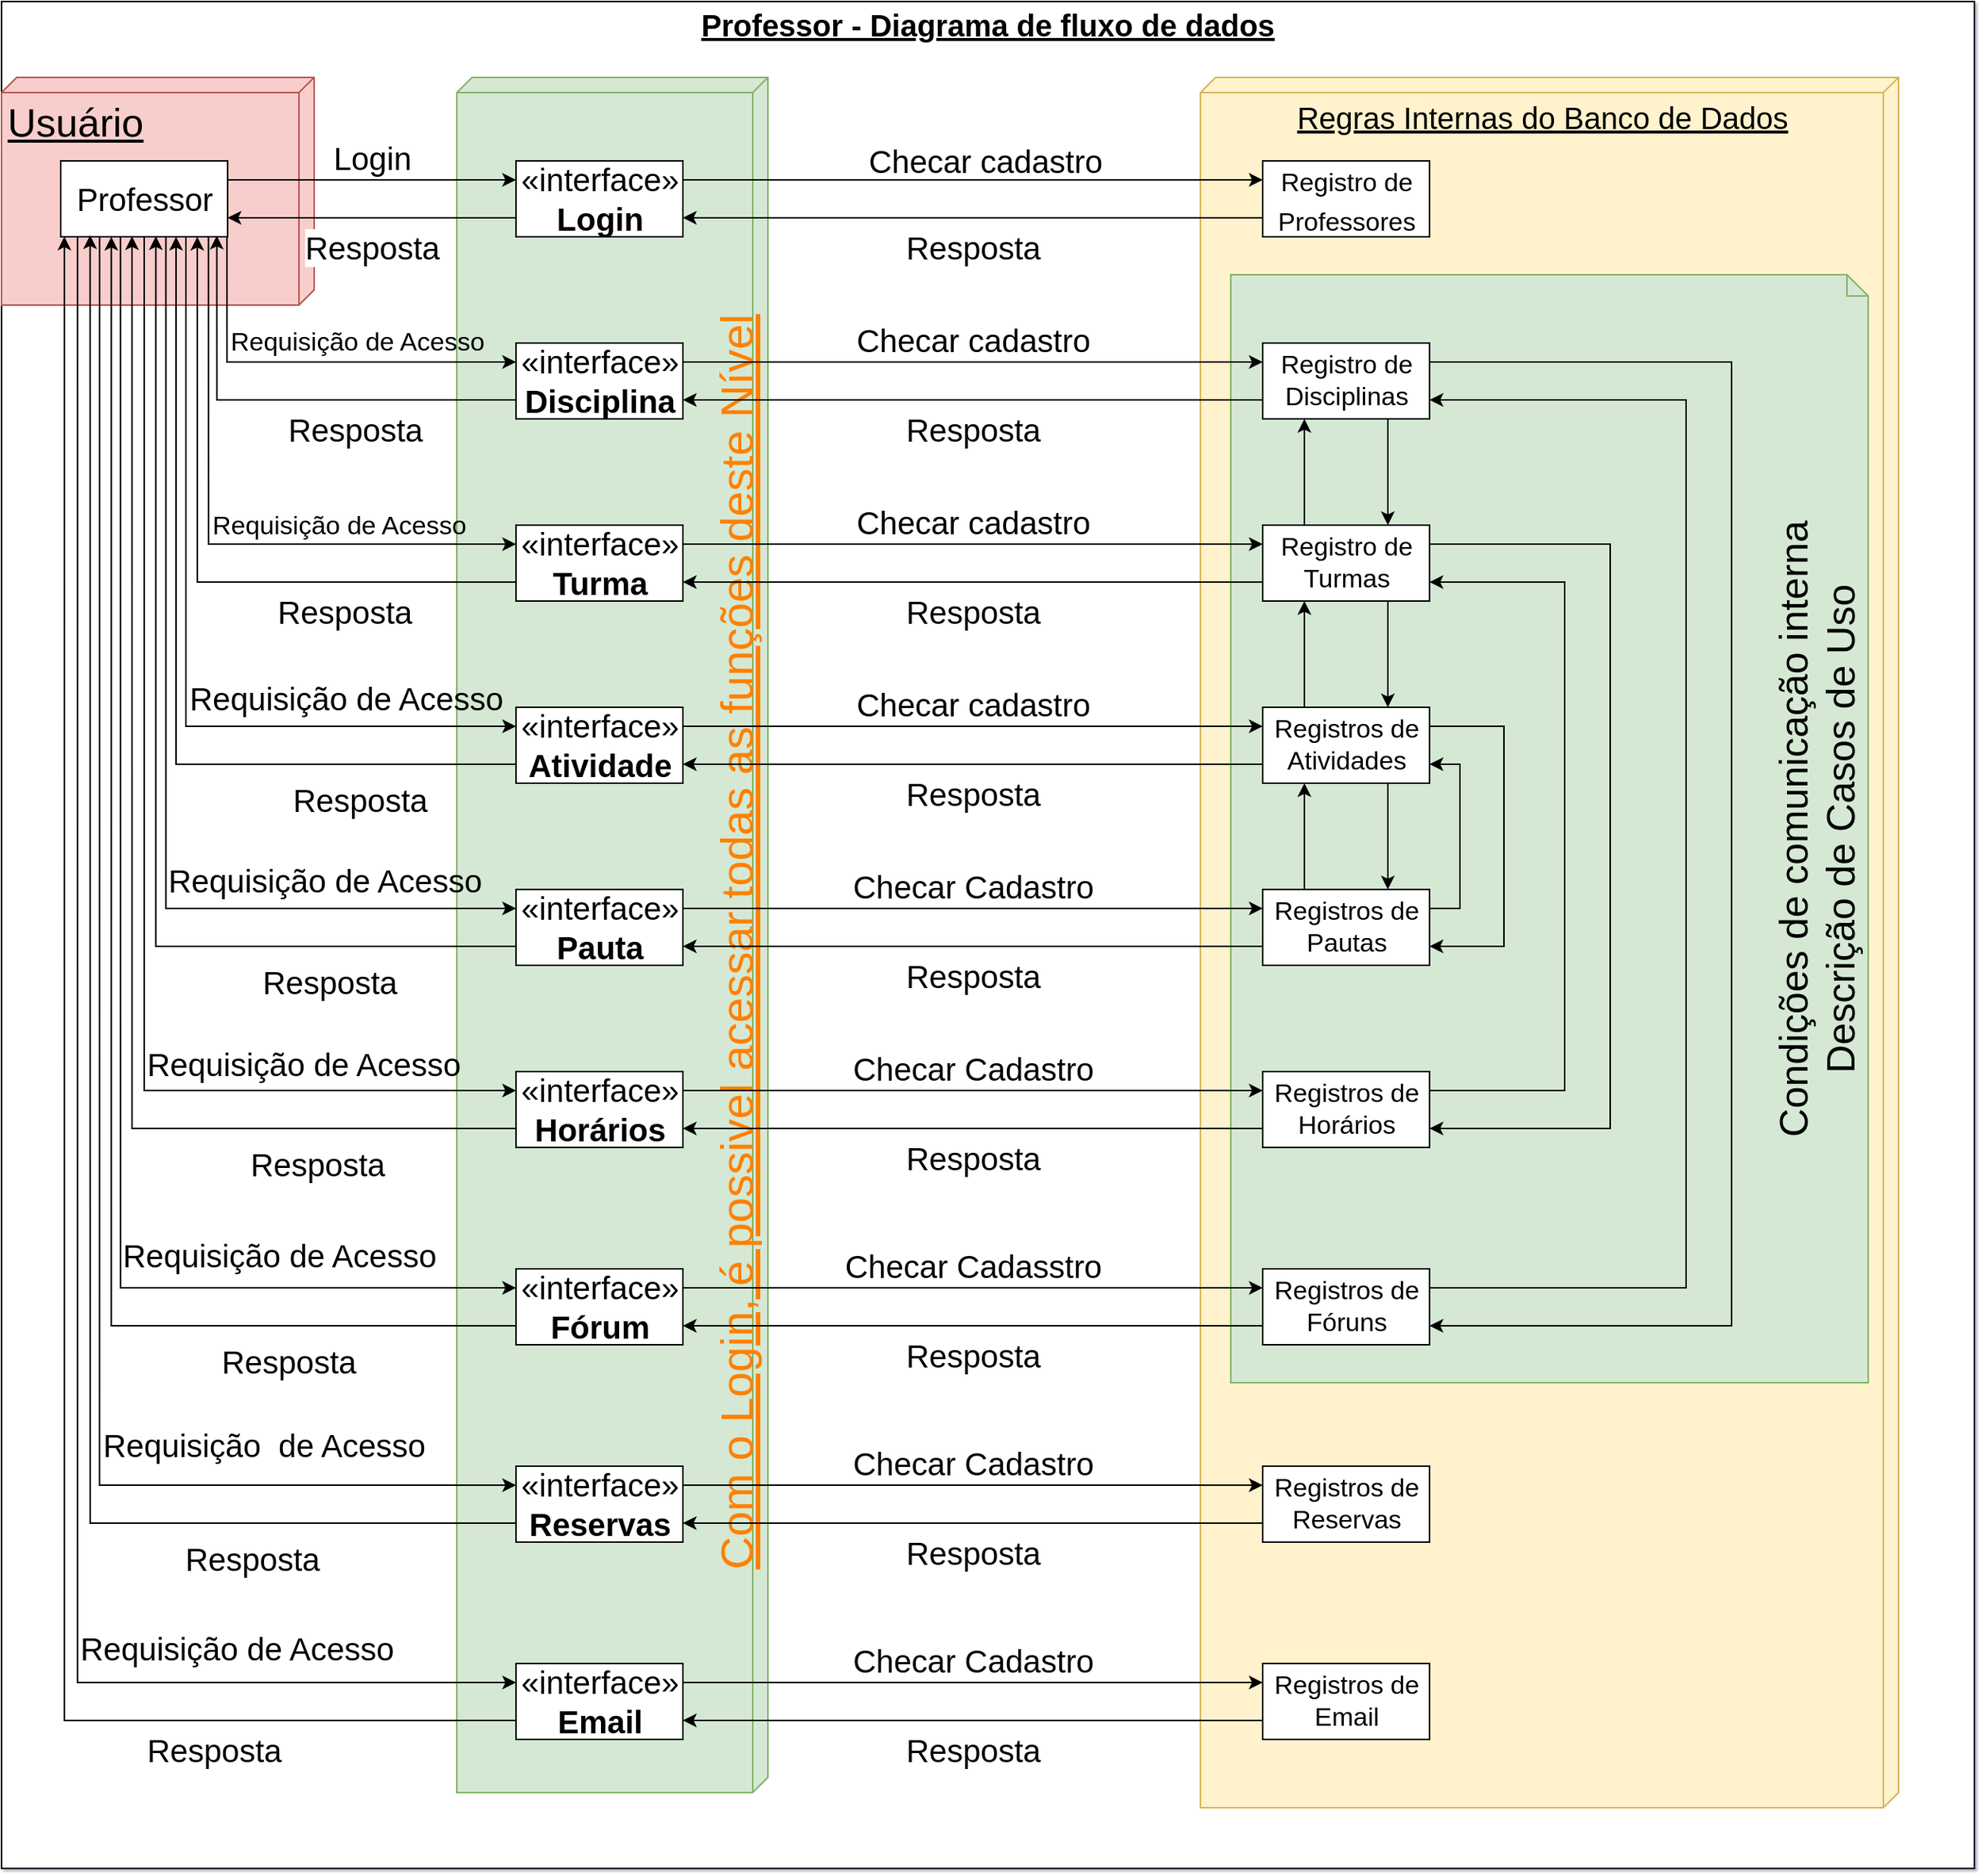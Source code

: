 <mxfile version="12.3.2" type="device" pages="1"><diagram id="SHQwK_Ve0WmSKA9LiEq6" name="Page-1"><mxGraphModel dx="1679" dy="534" grid="1" gridSize="10" guides="1" tooltips="1" connect="1" arrows="1" fold="1" page="1" pageScale="1" pageWidth="827" pageHeight="1169" math="0" shadow="1"><root><mxCell id="0"/><mxCell id="1" parent="0"/><mxCell id="xhDXMEoZwZoORVEO2PFJ-100" value="&lt;p style=&quot;margin: 4px 0px 0px ; text-align: center ; text-decoration: underline ; font-size: 20px&quot;&gt;&lt;b style=&quot;font-size: 20px&quot;&gt;Professor - Diagrama de fluxo de dados&lt;/b&gt;&lt;/p&gt;&lt;p style=&quot;margin: 0px 0px 0px 8px ; font-size: 20px&quot;&gt;&lt;br style=&quot;font-size: 20px&quot;&gt;&lt;/p&gt;" style="verticalAlign=top;align=left;overflow=fill;fontSize=20;fontFamily=Helvetica;html=1;" parent="1" vertex="1"><mxGeometry x="-790" y="30" width="1300" height="1230" as="geometry"/></mxCell><mxCell id="xhDXMEoZwZoORVEO2PFJ-105" value="Usuário" style="verticalAlign=top;align=left;spacingTop=8;spacingLeft=2;spacingRight=12;shape=cube;size=10;direction=south;fontStyle=4;html=1;strokeColor=#b85450;fillColor=#f8cecc;fontSize=26;" parent="1" vertex="1"><mxGeometry x="-790" y="80" width="206" height="150" as="geometry"/></mxCell><mxCell id="xhDXMEoZwZoORVEO2PFJ-102" value="Regras Internas do Banco de Dados" style="verticalAlign=top;align=center;spacingTop=8;spacingLeft=2;spacingRight=12;shape=cube;size=10;direction=south;fontStyle=4;html=1;fontSize=20;fillColor=#fff2cc;strokeColor=#d6b656;" parent="1" vertex="1"><mxGeometry y="80" width="460" height="1140" as="geometry"/></mxCell><mxCell id="xhDXMEoZwZoORVEO2PFJ-104" value="&lt;span style=&quot;white-space: nowrap ; font-size: 26px&quot;&gt;Condições de comunicação interna&lt;br&gt;Descrição de Casos de Uso&lt;br&gt;&lt;/span&gt;" style="shape=note;whiteSpace=wrap;html=1;size=14;verticalAlign=bottom;align=center;spacingTop=-6;strokeColor=#82b366;fillColor=#d5e8d4;fontSize=26;horizontal=0;" parent="1" vertex="1"><mxGeometry x="20" y="210" width="420" height="730" as="geometry"/></mxCell><mxCell id="xhDXMEoZwZoORVEO2PFJ-103" value="Com o Login, é possivel acessar todas as funções deste Nível" style="verticalAlign=bottom;align=center;spacingTop=8;spacingLeft=2;spacingRight=12;shape=cube;size=10;direction=south;fontStyle=4;html=1;fontSize=30;fillColor=#d5e8d4;strokeColor=#82b366;horizontal=0;labelBackgroundColor=none;fontColor=#FF8000;" parent="1" vertex="1"><mxGeometry x="-490" y="80" width="205" height="1130" as="geometry"/></mxCell><mxCell id="xhDXMEoZwZoORVEO2PFJ-34" value="Login" style="edgeStyle=orthogonalEdgeStyle;rounded=0;orthogonalLoop=1;jettySize=auto;html=1;exitX=1;exitY=0.25;exitDx=0;exitDy=0;entryX=0;entryY=0.25;entryDx=0;entryDy=0;fontSize=21;verticalAlign=bottom;labelBackgroundColor=none;" parent="1" source="xhDXMEoZwZoORVEO2PFJ-24" target="xhDXMEoZwZoORVEO2PFJ-25" edge="1"><mxGeometry relative="1" as="geometry"/></mxCell><mxCell id="xhDXMEoZwZoORVEO2PFJ-36" value="Requisição de Acesso" style="edgeStyle=orthogonalEdgeStyle;rounded=0;orthogonalLoop=1;jettySize=auto;html=1;exitX=0.358;exitY=1;exitDx=0;exitDy=0;entryX=0;entryY=0.25;entryDx=0;entryDy=0;fontSize=21;exitPerimeter=0;align=left;verticalAlign=top;" parent="1" source="xhDXMEoZwZoORVEO2PFJ-24" target="xhDXMEoZwZoORVEO2PFJ-26" edge="1"><mxGeometry x="0.368" relative="1" as="geometry"><mxPoint as="offset"/></mxGeometry></mxCell><mxCell id="xhDXMEoZwZoORVEO2PFJ-42" value="Requisição de Acesso" style="edgeStyle=orthogonalEdgeStyle;rounded=0;orthogonalLoop=1;jettySize=auto;html=1;exitX=0.75;exitY=1;exitDx=0;exitDy=0;entryX=0;entryY=0.25;entryDx=0;entryDy=0;labelBackgroundColor=none;fontSize=21;align=left;verticalAlign=top;" parent="1" source="xhDXMEoZwZoORVEO2PFJ-24" target="xhDXMEoZwZoORVEO2PFJ-27" edge="1"><mxGeometry x="0.055" relative="1" as="geometry"><mxPoint as="offset"/></mxGeometry></mxCell><mxCell id="xhDXMEoZwZoORVEO2PFJ-43" value="Requisição&amp;nbsp; de Acesso" style="edgeStyle=orthogonalEdgeStyle;rounded=0;orthogonalLoop=1;jettySize=auto;html=1;exitX=0.233;exitY=0.993;exitDx=0;exitDy=0;entryX=0;entryY=0.25;entryDx=0;entryDy=0;labelBackgroundColor=none;fontSize=21;exitPerimeter=0;align=left;verticalAlign=top;" parent="1" source="xhDXMEoZwZoORVEO2PFJ-24" target="xhDXMEoZwZoORVEO2PFJ-28" edge="1"><mxGeometry x="0.416" relative="1" as="geometry"><mxPoint as="offset"/></mxGeometry></mxCell><mxCell id="xhDXMEoZwZoORVEO2PFJ-45" value="Requisição de Acesso" style="edgeStyle=orthogonalEdgeStyle;rounded=0;orthogonalLoop=1;jettySize=auto;html=1;exitX=0.63;exitY=1;exitDx=0;exitDy=0;entryX=0;entryY=0.25;entryDx=0;entryDy=0;labelBackgroundColor=none;fontSize=21;exitPerimeter=0;align=left;verticalAlign=top;" parent="1" source="xhDXMEoZwZoORVEO2PFJ-24" target="xhDXMEoZwZoORVEO2PFJ-30" edge="1"><mxGeometry x="0.203" relative="1" as="geometry"><mxPoint as="offset"/></mxGeometry></mxCell><mxCell id="xhDXMEoZwZoORVEO2PFJ-46" value="Requisição de Acesso" style="edgeStyle=orthogonalEdgeStyle;rounded=0;orthogonalLoop=1;jettySize=auto;html=1;exitX=0.996;exitY=1.005;exitDx=0;exitDy=0;entryX=0;entryY=0.25;entryDx=0;entryDy=0;labelBackgroundColor=none;fontSize=17;exitPerimeter=0;align=left;verticalAlign=bottom;" parent="1" source="xhDXMEoZwZoORVEO2PFJ-24" target="xhDXMEoZwZoORVEO2PFJ-31" edge="1"><mxGeometry x="-0.398" relative="1" as="geometry"><mxPoint as="offset"/></mxGeometry></mxCell><mxCell id="xhDXMEoZwZoORVEO2PFJ-49" value="Requisição de Acesso" style="edgeStyle=orthogonalEdgeStyle;rounded=0;orthogonalLoop=1;jettySize=auto;html=1;exitX=0.5;exitY=1;exitDx=0;exitDy=0;entryX=0;entryY=0.25;entryDx=0;entryDy=0;labelBackgroundColor=none;fontSize=21;align=left;verticalAlign=top;" parent="1" source="xhDXMEoZwZoORVEO2PFJ-24" target="xhDXMEoZwZoORVEO2PFJ-32" edge="1"><mxGeometry x="0.301" relative="1" as="geometry"><mxPoint as="offset"/></mxGeometry></mxCell><mxCell id="xhDXMEoZwZoORVEO2PFJ-53" value="Requisição de Acesso" style="edgeStyle=orthogonalEdgeStyle;rounded=0;orthogonalLoop=1;jettySize=auto;html=1;exitX=0.885;exitY=1.007;exitDx=0;exitDy=0;entryX=0;entryY=0.25;entryDx=0;entryDy=0;labelBackgroundColor=none;fontSize=17;exitPerimeter=0;align=left;verticalAlign=bottom;" parent="1" source="xhDXMEoZwZoORVEO2PFJ-24" target="xhDXMEoZwZoORVEO2PFJ-33" edge="1"><mxGeometry relative="1" as="geometry"/></mxCell><mxCell id="jllkF6oIaiNDDZ_U4hJf-2" value="Requisição de Acesso" style="edgeStyle=orthogonalEdgeStyle;rounded=0;orthogonalLoop=1;jettySize=auto;html=1;exitX=0.101;exitY=1.002;exitDx=0;exitDy=0;entryX=0;entryY=0.25;entryDx=0;entryDy=0;fontSize=21;exitPerimeter=0;verticalAlign=bottom;align=left;" parent="1" source="xhDXMEoZwZoORVEO2PFJ-24" target="jllkF6oIaiNDDZ_U4hJf-1" edge="1"><mxGeometry x="0.523" relative="1" as="geometry"><mxPoint as="offset"/></mxGeometry></mxCell><mxCell id="xhDXMEoZwZoORVEO2PFJ-24" value="Professor" style="html=1;fontSize=21;align=center;" parent="1" vertex="1"><mxGeometry x="-751" y="135" width="110" height="50" as="geometry"/></mxCell><mxCell id="xhDXMEoZwZoORVEO2PFJ-35" value="Resposta" style="edgeStyle=orthogonalEdgeStyle;rounded=0;orthogonalLoop=1;jettySize=auto;html=1;exitX=0;exitY=0.75;exitDx=0;exitDy=0;entryX=1;entryY=0.75;entryDx=0;entryDy=0;fontSize=21;verticalAlign=top;" parent="1" source="xhDXMEoZwZoORVEO2PFJ-25" target="xhDXMEoZwZoORVEO2PFJ-24" edge="1"><mxGeometry relative="1" as="geometry"/></mxCell><mxCell id="xhDXMEoZwZoORVEO2PFJ-40" value="Checar cadastro" style="edgeStyle=orthogonalEdgeStyle;rounded=0;orthogonalLoop=1;jettySize=auto;html=1;exitX=1;exitY=0.25;exitDx=0;exitDy=0;entryX=0;entryY=0.25;entryDx=0;entryDy=0;labelBackgroundColor=none;fontSize=21;verticalAlign=middle;labelPosition=center;verticalLabelPosition=middle;align=center;" parent="1" source="xhDXMEoZwZoORVEO2PFJ-25" target="xhDXMEoZwZoORVEO2PFJ-39" edge="1"><mxGeometry x="0.041" y="12" relative="1" as="geometry"><mxPoint as="offset"/></mxGeometry></mxCell><mxCell id="xhDXMEoZwZoORVEO2PFJ-25" value="«interface»&lt;br&gt;&lt;b&gt;Login&lt;/b&gt;" style="html=1;fontSize=21;align=center;" parent="1" vertex="1"><mxGeometry x="-451" y="135" width="110" height="50" as="geometry"/></mxCell><mxCell id="xhDXMEoZwZoORVEO2PFJ-37" value="Resposta" style="edgeStyle=orthogonalEdgeStyle;rounded=0;orthogonalLoop=1;jettySize=auto;html=1;exitX=0;exitY=0.75;exitDx=0;exitDy=0;fontSize=21;entryX=0.303;entryY=1;entryDx=0;entryDy=0;entryPerimeter=0;" parent="1" source="xhDXMEoZwZoORVEO2PFJ-26" target="xhDXMEoZwZoORVEO2PFJ-24" edge="1"><mxGeometry x="-0.693" y="23" relative="1" as="geometry"><mxPoint x="-671" y="175" as="targetPoint"/><mxPoint x="1" as="offset"/></mxGeometry></mxCell><mxCell id="xhDXMEoZwZoORVEO2PFJ-76" value="Checar Cadasstro" style="edgeStyle=orthogonalEdgeStyle;rounded=0;orthogonalLoop=1;jettySize=auto;html=1;exitX=1;exitY=0.25;exitDx=0;exitDy=0;entryX=0;entryY=0.25;entryDx=0;entryDy=0;labelBackgroundColor=none;fontSize=21;verticalAlign=bottom;" parent="1" source="xhDXMEoZwZoORVEO2PFJ-26" target="xhDXMEoZwZoORVEO2PFJ-61" edge="1"><mxGeometry relative="1" as="geometry"/></mxCell><mxCell id="xhDXMEoZwZoORVEO2PFJ-26" value="«interface»&lt;br&gt;&lt;b&gt;Fórum&lt;/b&gt;" style="html=1;fontSize=21;align=center;" parent="1" vertex="1"><mxGeometry x="-451" y="865" width="110" height="50" as="geometry"/></mxCell><mxCell id="xhDXMEoZwZoORVEO2PFJ-38" value="Resposta" style="edgeStyle=orthogonalEdgeStyle;rounded=0;orthogonalLoop=1;jettySize=auto;html=1;exitX=0;exitY=0.75;exitDx=0;exitDy=0;entryX=0.691;entryY=1;entryDx=0;entryDy=0;fontSize=21;entryPerimeter=0;" parent="1" source="xhDXMEoZwZoORVEO2PFJ-27" target="xhDXMEoZwZoORVEO2PFJ-24" edge="1"><mxGeometry x="-0.635" y="23" relative="1" as="geometry"><mxPoint x="1" as="offset"/></mxGeometry></mxCell><mxCell id="xhDXMEoZwZoORVEO2PFJ-70" value="&lt;span style=&quot;font-size: 21px;&quot;&gt;Checar cadastro&lt;/span&gt;" style="edgeStyle=orthogonalEdgeStyle;rounded=0;orthogonalLoop=1;jettySize=auto;html=1;exitX=1;exitY=0.25;exitDx=0;exitDy=0;entryX=0;entryY=0.25;entryDx=0;entryDy=0;labelBackgroundColor=none;fontSize=21;verticalAlign=bottom;" parent="1" source="xhDXMEoZwZoORVEO2PFJ-27" target="xhDXMEoZwZoORVEO2PFJ-58" edge="1"><mxGeometry relative="1" as="geometry"/></mxCell><mxCell id="xhDXMEoZwZoORVEO2PFJ-27" value="«interface»&lt;br&gt;&lt;b&gt;Atividade&lt;/b&gt;" style="html=1;fontSize=21;align=center;" parent="1" vertex="1"><mxGeometry x="-451" y="495" width="110" height="50" as="geometry"/></mxCell><mxCell id="xhDXMEoZwZoORVEO2PFJ-44" value="Resposta" style="edgeStyle=orthogonalEdgeStyle;rounded=0;orthogonalLoop=1;jettySize=auto;html=1;exitX=0;exitY=0.75;exitDx=0;exitDy=0;labelBackgroundColor=none;fontSize=21;entryX=0.176;entryY=0.98;entryDx=0;entryDy=0;entryPerimeter=0;" parent="1" source="xhDXMEoZwZoORVEO2PFJ-28" target="xhDXMEoZwZoORVEO2PFJ-24" edge="1"><mxGeometry x="-0.69" y="23" relative="1" as="geometry"><mxPoint x="-704" y="195" as="targetPoint"/><mxPoint x="1" as="offset"/></mxGeometry></mxCell><mxCell id="xhDXMEoZwZoORVEO2PFJ-78" value="Checar Cadastro" style="edgeStyle=orthogonalEdgeStyle;rounded=0;orthogonalLoop=1;jettySize=auto;html=1;exitX=1;exitY=0.25;exitDx=0;exitDy=0;entryX=0;entryY=0.25;entryDx=0;entryDy=0;labelBackgroundColor=none;fontSize=21;align=center;verticalAlign=bottom;" parent="1" source="xhDXMEoZwZoORVEO2PFJ-28" target="xhDXMEoZwZoORVEO2PFJ-62" edge="1"><mxGeometry relative="1" as="geometry"/></mxCell><mxCell id="xhDXMEoZwZoORVEO2PFJ-28" value="«interface»&lt;br&gt;&lt;b&gt;Reservas&lt;/b&gt;" style="html=1;fontSize=21;align=center;" parent="1" vertex="1"><mxGeometry x="-451" y="995" width="110" height="50" as="geometry"/></mxCell><mxCell id="xhDXMEoZwZoORVEO2PFJ-47" value="Resposta" style="edgeStyle=orthogonalEdgeStyle;rounded=0;orthogonalLoop=1;jettySize=auto;html=1;exitX=0;exitY=0.75;exitDx=0;exitDy=0;entryX=0.57;entryY=0.993;entryDx=0;entryDy=0;labelBackgroundColor=none;fontSize=21;entryPerimeter=0;" parent="1" source="xhDXMEoZwZoORVEO2PFJ-30" target="xhDXMEoZwZoORVEO2PFJ-24" edge="1"><mxGeometry x="-0.649" y="23" relative="1" as="geometry"><mxPoint x="1" as="offset"/></mxGeometry></mxCell><mxCell id="xhDXMEoZwZoORVEO2PFJ-72" value="Checar Cadastro" style="edgeStyle=orthogonalEdgeStyle;rounded=0;orthogonalLoop=1;jettySize=auto;html=1;exitX=1;exitY=0.25;exitDx=0;exitDy=0;entryX=0;entryY=0.25;entryDx=0;entryDy=0;labelBackgroundColor=none;fontSize=21;verticalAlign=bottom;" parent="1" source="xhDXMEoZwZoORVEO2PFJ-30" target="xhDXMEoZwZoORVEO2PFJ-59" edge="1"><mxGeometry relative="1" as="geometry"/></mxCell><mxCell id="xhDXMEoZwZoORVEO2PFJ-30" value="«interface»&lt;br&gt;&lt;b&gt;Pauta&lt;/b&gt;" style="html=1;fontSize=21;align=center;" parent="1" vertex="1"><mxGeometry x="-451" y="615" width="110" height="50" as="geometry"/></mxCell><mxCell id="xhDXMEoZwZoORVEO2PFJ-48" value="Resposta" style="edgeStyle=orthogonalEdgeStyle;rounded=0;orthogonalLoop=1;jettySize=auto;html=1;exitX=0;exitY=0.75;exitDx=0;exitDy=0;entryX=0.935;entryY=0.986;entryDx=0;entryDy=0;entryPerimeter=0;labelBackgroundColor=none;fontSize=21;verticalAlign=top;align=left;" parent="1" source="xhDXMEoZwZoORVEO2PFJ-31" target="xhDXMEoZwZoORVEO2PFJ-24" edge="1"><mxGeometry relative="1" as="geometry"/></mxCell><mxCell id="xhDXMEoZwZoORVEO2PFJ-66" value="&lt;span style=&quot;font-size: 21px&quot;&gt;Checar cadastro&lt;/span&gt;" style="edgeStyle=orthogonalEdgeStyle;rounded=0;orthogonalLoop=1;jettySize=auto;html=1;exitX=1;exitY=0.25;exitDx=0;exitDy=0;entryX=0;entryY=0.25;entryDx=0;entryDy=0;labelBackgroundColor=none;fontSize=17;verticalAlign=bottom;" parent="1" source="xhDXMEoZwZoORVEO2PFJ-31" target="xhDXMEoZwZoORVEO2PFJ-56" edge="1"><mxGeometry relative="1" as="geometry"/></mxCell><mxCell id="xhDXMEoZwZoORVEO2PFJ-31" value="«interface»&lt;br&gt;&lt;b&gt;Disciplina&lt;/b&gt;" style="html=1;fontSize=21;align=center;" parent="1" vertex="1"><mxGeometry x="-451" y="255" width="110" height="50" as="geometry"/></mxCell><mxCell id="xhDXMEoZwZoORVEO2PFJ-50" value="Resposta" style="edgeStyle=orthogonalEdgeStyle;rounded=0;orthogonalLoop=1;jettySize=auto;html=1;exitX=0;exitY=0.75;exitDx=0;exitDy=0;entryX=0.427;entryY=0.993;entryDx=0;entryDy=0;labelBackgroundColor=none;fontSize=21;entryPerimeter=0;" parent="1" source="xhDXMEoZwZoORVEO2PFJ-32" target="xhDXMEoZwZoORVEO2PFJ-24" edge="1"><mxGeometry x="-0.685" y="23" relative="1" as="geometry"><mxPoint x="1" as="offset"/></mxGeometry></mxCell><mxCell id="xhDXMEoZwZoORVEO2PFJ-74" value="Checar Cadastro" style="edgeStyle=orthogonalEdgeStyle;rounded=0;orthogonalLoop=1;jettySize=auto;html=1;exitX=1;exitY=0.25;exitDx=0;exitDy=0;entryX=0;entryY=0.25;entryDx=0;entryDy=0;labelBackgroundColor=none;fontSize=21;verticalAlign=bottom;" parent="1" source="xhDXMEoZwZoORVEO2PFJ-32" target="xhDXMEoZwZoORVEO2PFJ-60" edge="1"><mxGeometry relative="1" as="geometry"/></mxCell><mxCell id="xhDXMEoZwZoORVEO2PFJ-32" value="«interface»&lt;br&gt;&lt;b&gt;Horários&lt;/b&gt;" style="html=1;fontSize=21;align=center;" parent="1" vertex="1"><mxGeometry x="-451" y="735" width="110" height="50" as="geometry"/></mxCell><mxCell id="xhDXMEoZwZoORVEO2PFJ-54" value="Resposta" style="edgeStyle=orthogonalEdgeStyle;rounded=0;orthogonalLoop=1;jettySize=auto;html=1;exitX=0;exitY=0.75;exitDx=0;exitDy=0;labelBackgroundColor=none;fontSize=21;entryX=0.818;entryY=1;entryDx=0;entryDy=0;entryPerimeter=0;align=left;verticalAlign=top;labelPosition=right;verticalLabelPosition=bottom;" parent="1" source="xhDXMEoZwZoORVEO2PFJ-33" target="xhDXMEoZwZoORVEO2PFJ-24" edge="1"><mxGeometry x="-0.271" relative="1" as="geometry"><mxPoint x="-660" y="186" as="targetPoint"/><mxPoint as="offset"/></mxGeometry></mxCell><mxCell id="xhDXMEoZwZoORVEO2PFJ-68" value="&lt;span style=&quot;font-size: 21px&quot;&gt;Checar cadastro&lt;br&gt;&lt;/span&gt;" style="edgeStyle=orthogonalEdgeStyle;rounded=0;orthogonalLoop=1;jettySize=auto;html=1;exitX=1;exitY=0.25;exitDx=0;exitDy=0;entryX=0;entryY=0.25;entryDx=0;entryDy=0;labelBackgroundColor=none;fontSize=17;verticalAlign=bottom;" parent="1" source="xhDXMEoZwZoORVEO2PFJ-33" target="xhDXMEoZwZoORVEO2PFJ-57" edge="1"><mxGeometry relative="1" as="geometry"/></mxCell><mxCell id="xhDXMEoZwZoORVEO2PFJ-33" value="«interface»&lt;br&gt;&lt;b&gt;Turma&lt;/b&gt;" style="html=1;fontSize=21;align=center;" parent="1" vertex="1"><mxGeometry x="-451" y="375" width="110" height="50" as="geometry"/></mxCell><mxCell id="xhDXMEoZwZoORVEO2PFJ-41" value="Resposta" style="edgeStyle=orthogonalEdgeStyle;rounded=0;orthogonalLoop=1;jettySize=auto;html=1;exitX=0;exitY=0.75;exitDx=0;exitDy=0;entryX=1;entryY=0.75;entryDx=0;entryDy=0;labelBackgroundColor=none;fontSize=21;verticalAlign=top;" parent="1" source="xhDXMEoZwZoORVEO2PFJ-39" target="xhDXMEoZwZoORVEO2PFJ-25" edge="1"><mxGeometry relative="1" as="geometry"/></mxCell><mxCell id="xhDXMEoZwZoORVEO2PFJ-39" value="&lt;font style=&quot;font-size: 17px&quot;&gt;Registro de&lt;br&gt;Professores&lt;/font&gt;" style="html=1;fontSize=21;align=center;" parent="1" vertex="1"><mxGeometry x="41" y="135" width="110" height="50" as="geometry"/></mxCell><mxCell id="xhDXMEoZwZoORVEO2PFJ-67" value="Resposta" style="edgeStyle=orthogonalEdgeStyle;rounded=0;orthogonalLoop=1;jettySize=auto;html=1;exitX=0;exitY=0.75;exitDx=0;exitDy=0;entryX=1;entryY=0.75;entryDx=0;entryDy=0;labelBackgroundColor=none;fontSize=21;verticalAlign=top;" parent="1" source="xhDXMEoZwZoORVEO2PFJ-56" target="xhDXMEoZwZoORVEO2PFJ-31" edge="1"><mxGeometry relative="1" as="geometry"/></mxCell><mxCell id="xhDXMEoZwZoORVEO2PFJ-84" style="edgeStyle=orthogonalEdgeStyle;rounded=0;orthogonalLoop=1;jettySize=auto;html=1;exitX=0.75;exitY=1;exitDx=0;exitDy=0;entryX=0.75;entryY=0;entryDx=0;entryDy=0;labelBackgroundColor=none;fontSize=21;align=left;" parent="1" source="xhDXMEoZwZoORVEO2PFJ-56" target="xhDXMEoZwZoORVEO2PFJ-57" edge="1"><mxGeometry relative="1" as="geometry"/></mxCell><mxCell id="xhDXMEoZwZoORVEO2PFJ-97" style="edgeStyle=orthogonalEdgeStyle;rounded=0;orthogonalLoop=1;jettySize=auto;html=1;exitX=1;exitY=0.25;exitDx=0;exitDy=0;entryX=1;entryY=0.75;entryDx=0;entryDy=0;labelBackgroundColor=none;fontSize=21;align=left;" parent="1" source="xhDXMEoZwZoORVEO2PFJ-56" target="xhDXMEoZwZoORVEO2PFJ-61" edge="1"><mxGeometry relative="1" as="geometry"><Array as="points"><mxPoint x="350" y="267"/><mxPoint x="350" y="902"/></Array></mxGeometry></mxCell><mxCell id="xhDXMEoZwZoORVEO2PFJ-56" value="Registro de&lt;br style=&quot;font-size: 17px;&quot;&gt;Disciplinas" style="html=1;fontSize=17;align=center;" parent="1" vertex="1"><mxGeometry x="41" y="255" width="110" height="50" as="geometry"/></mxCell><mxCell id="xhDXMEoZwZoORVEO2PFJ-69" value="Resposta" style="edgeStyle=orthogonalEdgeStyle;rounded=0;orthogonalLoop=1;jettySize=auto;html=1;exitX=0;exitY=0.75;exitDx=0;exitDy=0;entryX=1;entryY=0.75;entryDx=0;entryDy=0;labelBackgroundColor=none;fontSize=21;verticalAlign=top;" parent="1" source="xhDXMEoZwZoORVEO2PFJ-57" target="xhDXMEoZwZoORVEO2PFJ-33" edge="1"><mxGeometry relative="1" as="geometry"/></mxCell><mxCell id="xhDXMEoZwZoORVEO2PFJ-85" style="edgeStyle=orthogonalEdgeStyle;rounded=0;orthogonalLoop=1;jettySize=auto;html=1;exitX=0.25;exitY=0;exitDx=0;exitDy=0;entryX=0.25;entryY=1;entryDx=0;entryDy=0;labelBackgroundColor=none;fontSize=21;align=left;" parent="1" source="xhDXMEoZwZoORVEO2PFJ-57" target="xhDXMEoZwZoORVEO2PFJ-56" edge="1"><mxGeometry relative="1" as="geometry"/></mxCell><mxCell id="xhDXMEoZwZoORVEO2PFJ-86" style="edgeStyle=orthogonalEdgeStyle;rounded=0;orthogonalLoop=1;jettySize=auto;html=1;exitX=0.75;exitY=1;exitDx=0;exitDy=0;entryX=0.75;entryY=0;entryDx=0;entryDy=0;labelBackgroundColor=none;fontSize=21;align=left;" parent="1" source="xhDXMEoZwZoORVEO2PFJ-57" target="xhDXMEoZwZoORVEO2PFJ-58" edge="1"><mxGeometry relative="1" as="geometry"/></mxCell><mxCell id="xhDXMEoZwZoORVEO2PFJ-94" style="edgeStyle=orthogonalEdgeStyle;rounded=0;orthogonalLoop=1;jettySize=auto;html=1;exitX=1;exitY=0.25;exitDx=0;exitDy=0;entryX=1;entryY=0.75;entryDx=0;entryDy=0;labelBackgroundColor=none;fontSize=21;align=left;" parent="1" source="xhDXMEoZwZoORVEO2PFJ-57" target="xhDXMEoZwZoORVEO2PFJ-60" edge="1"><mxGeometry relative="1" as="geometry"><Array as="points"><mxPoint x="270" y="387"/><mxPoint x="270" y="772"/></Array></mxGeometry></mxCell><mxCell id="xhDXMEoZwZoORVEO2PFJ-57" value="Registro de&lt;br&gt;Turmas" style="html=1;fontSize=17;align=center;" parent="1" vertex="1"><mxGeometry x="41" y="375" width="110" height="50" as="geometry"/></mxCell><mxCell id="xhDXMEoZwZoORVEO2PFJ-71" value="Resposta" style="edgeStyle=orthogonalEdgeStyle;rounded=0;orthogonalLoop=1;jettySize=auto;html=1;exitX=0;exitY=0.75;exitDx=0;exitDy=0;entryX=1;entryY=0.75;entryDx=0;entryDy=0;labelBackgroundColor=none;fontSize=21;verticalAlign=top;" parent="1" source="xhDXMEoZwZoORVEO2PFJ-58" target="xhDXMEoZwZoORVEO2PFJ-27" edge="1"><mxGeometry relative="1" as="geometry"/></mxCell><mxCell id="xhDXMEoZwZoORVEO2PFJ-87" style="edgeStyle=orthogonalEdgeStyle;rounded=0;orthogonalLoop=1;jettySize=auto;html=1;exitX=0.25;exitY=0;exitDx=0;exitDy=0;entryX=0.25;entryY=1;entryDx=0;entryDy=0;labelBackgroundColor=none;fontSize=21;align=left;" parent="1" source="xhDXMEoZwZoORVEO2PFJ-58" target="xhDXMEoZwZoORVEO2PFJ-57" edge="1"><mxGeometry relative="1" as="geometry"/></mxCell><mxCell id="xhDXMEoZwZoORVEO2PFJ-91" style="edgeStyle=orthogonalEdgeStyle;rounded=0;orthogonalLoop=1;jettySize=auto;html=1;exitX=0.75;exitY=1;exitDx=0;exitDy=0;entryX=0.75;entryY=0;entryDx=0;entryDy=0;labelBackgroundColor=none;fontSize=21;align=left;" parent="1" source="xhDXMEoZwZoORVEO2PFJ-58" target="xhDXMEoZwZoORVEO2PFJ-59" edge="1"><mxGeometry relative="1" as="geometry"/></mxCell><mxCell id="xhDXMEoZwZoORVEO2PFJ-93" style="edgeStyle=orthogonalEdgeStyle;rounded=0;orthogonalLoop=1;jettySize=auto;html=1;exitX=1;exitY=0.25;exitDx=0;exitDy=0;entryX=1;entryY=0.75;entryDx=0;entryDy=0;labelBackgroundColor=none;fontSize=21;align=left;" parent="1" source="xhDXMEoZwZoORVEO2PFJ-58" target="xhDXMEoZwZoORVEO2PFJ-59" edge="1"><mxGeometry relative="1" as="geometry"><Array as="points"><mxPoint x="200" y="507"/><mxPoint x="200" y="652"/></Array></mxGeometry></mxCell><mxCell id="xhDXMEoZwZoORVEO2PFJ-58" value="Registros de&lt;br&gt;Atividades" style="html=1;fontSize=17;align=center;" parent="1" vertex="1"><mxGeometry x="41" y="495" width="110" height="50" as="geometry"/></mxCell><mxCell id="xhDXMEoZwZoORVEO2PFJ-73" value="Resposta" style="edgeStyle=orthogonalEdgeStyle;rounded=0;orthogonalLoop=1;jettySize=auto;html=1;exitX=0;exitY=0.75;exitDx=0;exitDy=0;entryX=1;entryY=0.75;entryDx=0;entryDy=0;labelBackgroundColor=none;fontSize=21;verticalAlign=top;" parent="1" source="xhDXMEoZwZoORVEO2PFJ-59" target="xhDXMEoZwZoORVEO2PFJ-30" edge="1"><mxGeometry relative="1" as="geometry"/></mxCell><mxCell id="xhDXMEoZwZoORVEO2PFJ-90" style="edgeStyle=orthogonalEdgeStyle;rounded=0;orthogonalLoop=1;jettySize=auto;html=1;exitX=0.25;exitY=0;exitDx=0;exitDy=0;entryX=0.25;entryY=1;entryDx=0;entryDy=0;labelBackgroundColor=none;fontSize=21;align=left;" parent="1" source="xhDXMEoZwZoORVEO2PFJ-59" target="xhDXMEoZwZoORVEO2PFJ-58" edge="1"><mxGeometry relative="1" as="geometry"/></mxCell><mxCell id="xhDXMEoZwZoORVEO2PFJ-92" style="edgeStyle=orthogonalEdgeStyle;rounded=0;orthogonalLoop=1;jettySize=auto;html=1;exitX=1;exitY=0.25;exitDx=0;exitDy=0;entryX=1;entryY=0.75;entryDx=0;entryDy=0;labelBackgroundColor=none;fontSize=21;align=left;" parent="1" source="xhDXMEoZwZoORVEO2PFJ-59" target="xhDXMEoZwZoORVEO2PFJ-58" edge="1"><mxGeometry relative="1" as="geometry"/></mxCell><mxCell id="xhDXMEoZwZoORVEO2PFJ-59" value="Registros de&lt;br&gt;Pautas" style="html=1;fontSize=17;align=center;" parent="1" vertex="1"><mxGeometry x="41" y="615" width="110" height="50" as="geometry"/></mxCell><mxCell id="xhDXMEoZwZoORVEO2PFJ-75" value="Resposta" style="edgeStyle=orthogonalEdgeStyle;rounded=0;orthogonalLoop=1;jettySize=auto;html=1;exitX=0;exitY=0.75;exitDx=0;exitDy=0;entryX=1;entryY=0.75;entryDx=0;entryDy=0;labelBackgroundColor=none;fontSize=21;verticalAlign=top;" parent="1" source="xhDXMEoZwZoORVEO2PFJ-60" target="xhDXMEoZwZoORVEO2PFJ-32" edge="1"><mxGeometry relative="1" as="geometry"/></mxCell><mxCell id="xhDXMEoZwZoORVEO2PFJ-95" style="edgeStyle=orthogonalEdgeStyle;rounded=0;orthogonalLoop=1;jettySize=auto;html=1;exitX=1;exitY=0.25;exitDx=0;exitDy=0;entryX=1;entryY=0.75;entryDx=0;entryDy=0;labelBackgroundColor=none;fontSize=21;align=left;" parent="1" source="xhDXMEoZwZoORVEO2PFJ-60" target="xhDXMEoZwZoORVEO2PFJ-57" edge="1"><mxGeometry relative="1" as="geometry"><Array as="points"><mxPoint x="240" y="747"/><mxPoint x="240" y="412"/></Array></mxGeometry></mxCell><mxCell id="xhDXMEoZwZoORVEO2PFJ-60" value="Registros de&lt;br&gt;Horários" style="html=1;fontSize=17;align=center;" parent="1" vertex="1"><mxGeometry x="41" y="735" width="110" height="50" as="geometry"/></mxCell><mxCell id="xhDXMEoZwZoORVEO2PFJ-77" value="Resposta" style="edgeStyle=orthogonalEdgeStyle;rounded=0;orthogonalLoop=1;jettySize=auto;html=1;exitX=0;exitY=0.75;exitDx=0;exitDy=0;entryX=1;entryY=0.75;entryDx=0;entryDy=0;labelBackgroundColor=none;fontSize=21;verticalAlign=top;" parent="1" source="xhDXMEoZwZoORVEO2PFJ-61" target="xhDXMEoZwZoORVEO2PFJ-26" edge="1"><mxGeometry relative="1" as="geometry"/></mxCell><mxCell id="xhDXMEoZwZoORVEO2PFJ-96" style="edgeStyle=orthogonalEdgeStyle;rounded=0;orthogonalLoop=1;jettySize=auto;html=1;exitX=1;exitY=0.25;exitDx=0;exitDy=0;entryX=1;entryY=0.75;entryDx=0;entryDy=0;labelBackgroundColor=none;fontSize=21;align=left;" parent="1" source="xhDXMEoZwZoORVEO2PFJ-61" target="xhDXMEoZwZoORVEO2PFJ-56" edge="1"><mxGeometry relative="1" as="geometry"><Array as="points"><mxPoint x="320" y="877"/><mxPoint x="320" y="292"/></Array></mxGeometry></mxCell><mxCell id="xhDXMEoZwZoORVEO2PFJ-61" value="Registros de&lt;br&gt;Fóruns" style="html=1;fontSize=17;align=center;" parent="1" vertex="1"><mxGeometry x="41" y="865" width="110" height="50" as="geometry"/></mxCell><mxCell id="xhDXMEoZwZoORVEO2PFJ-79" value="Resposta" style="edgeStyle=orthogonalEdgeStyle;rounded=0;orthogonalLoop=1;jettySize=auto;html=1;exitX=0;exitY=0.75;exitDx=0;exitDy=0;entryX=1;entryY=0.75;entryDx=0;entryDy=0;labelBackgroundColor=none;fontSize=21;align=center;verticalAlign=top;" parent="1" source="xhDXMEoZwZoORVEO2PFJ-62" target="xhDXMEoZwZoORVEO2PFJ-28" edge="1"><mxGeometry relative="1" as="geometry"/></mxCell><mxCell id="xhDXMEoZwZoORVEO2PFJ-62" value="Registros de&lt;br&gt;Reservas" style="html=1;fontSize=17;align=center;" parent="1" vertex="1"><mxGeometry x="41" y="995" width="110" height="50" as="geometry"/></mxCell><mxCell id="jllkF6oIaiNDDZ_U4hJf-3" value="Resposta" style="edgeStyle=orthogonalEdgeStyle;rounded=0;orthogonalLoop=1;jettySize=auto;html=1;exitX=0;exitY=0.75;exitDx=0;exitDy=0;fontSize=21;entryX=0.022;entryY=0.997;entryDx=0;entryDy=0;entryPerimeter=0;align=left;verticalAlign=top;" parent="1" source="jllkF6oIaiNDDZ_U4hJf-1" target="xhDXMEoZwZoORVEO2PFJ-24" edge="1"><mxGeometry x="-0.616" relative="1" as="geometry"><mxPoint x="-740" y="180" as="targetPoint"/><mxPoint as="offset"/></mxGeometry></mxCell><mxCell id="jllkF6oIaiNDDZ_U4hJf-5" value="Checar Cadastro" style="edgeStyle=orthogonalEdgeStyle;rounded=0;orthogonalLoop=1;jettySize=auto;html=1;exitX=1;exitY=0.25;exitDx=0;exitDy=0;entryX=0;entryY=0.25;entryDx=0;entryDy=0;fontSize=21;align=center;verticalAlign=bottom;" parent="1" source="jllkF6oIaiNDDZ_U4hJf-1" target="jllkF6oIaiNDDZ_U4hJf-4" edge="1"><mxGeometry relative="1" as="geometry"/></mxCell><mxCell id="jllkF6oIaiNDDZ_U4hJf-1" value="&lt;font style=&quot;font-size: 21px&quot;&gt;«interface»&lt;br style=&quot;font-size: 21px&quot;&gt;&lt;b style=&quot;font-size: 21px&quot;&gt;Email&lt;/b&gt;&lt;/font&gt;" style="html=1;fontSize=21;" parent="1" vertex="1"><mxGeometry x="-451" y="1125" width="110" height="50" as="geometry"/></mxCell><mxCell id="jllkF6oIaiNDDZ_U4hJf-6" value="Resposta" style="edgeStyle=orthogonalEdgeStyle;rounded=0;orthogonalLoop=1;jettySize=auto;html=1;exitX=0;exitY=0.75;exitDx=0;exitDy=0;entryX=1;entryY=0.75;entryDx=0;entryDy=0;fontSize=21;align=center;verticalAlign=top;" parent="1" source="jllkF6oIaiNDDZ_U4hJf-4" target="jllkF6oIaiNDDZ_U4hJf-1" edge="1"><mxGeometry relative="1" as="geometry"/></mxCell><mxCell id="jllkF6oIaiNDDZ_U4hJf-4" value="Registros de&lt;br style=&quot;font-size: 17px;&quot;&gt;Email" style="html=1;fontSize=17;" parent="1" vertex="1"><mxGeometry x="41" y="1125" width="110" height="50" as="geometry"/></mxCell></root></mxGraphModel></diagram></mxfile>